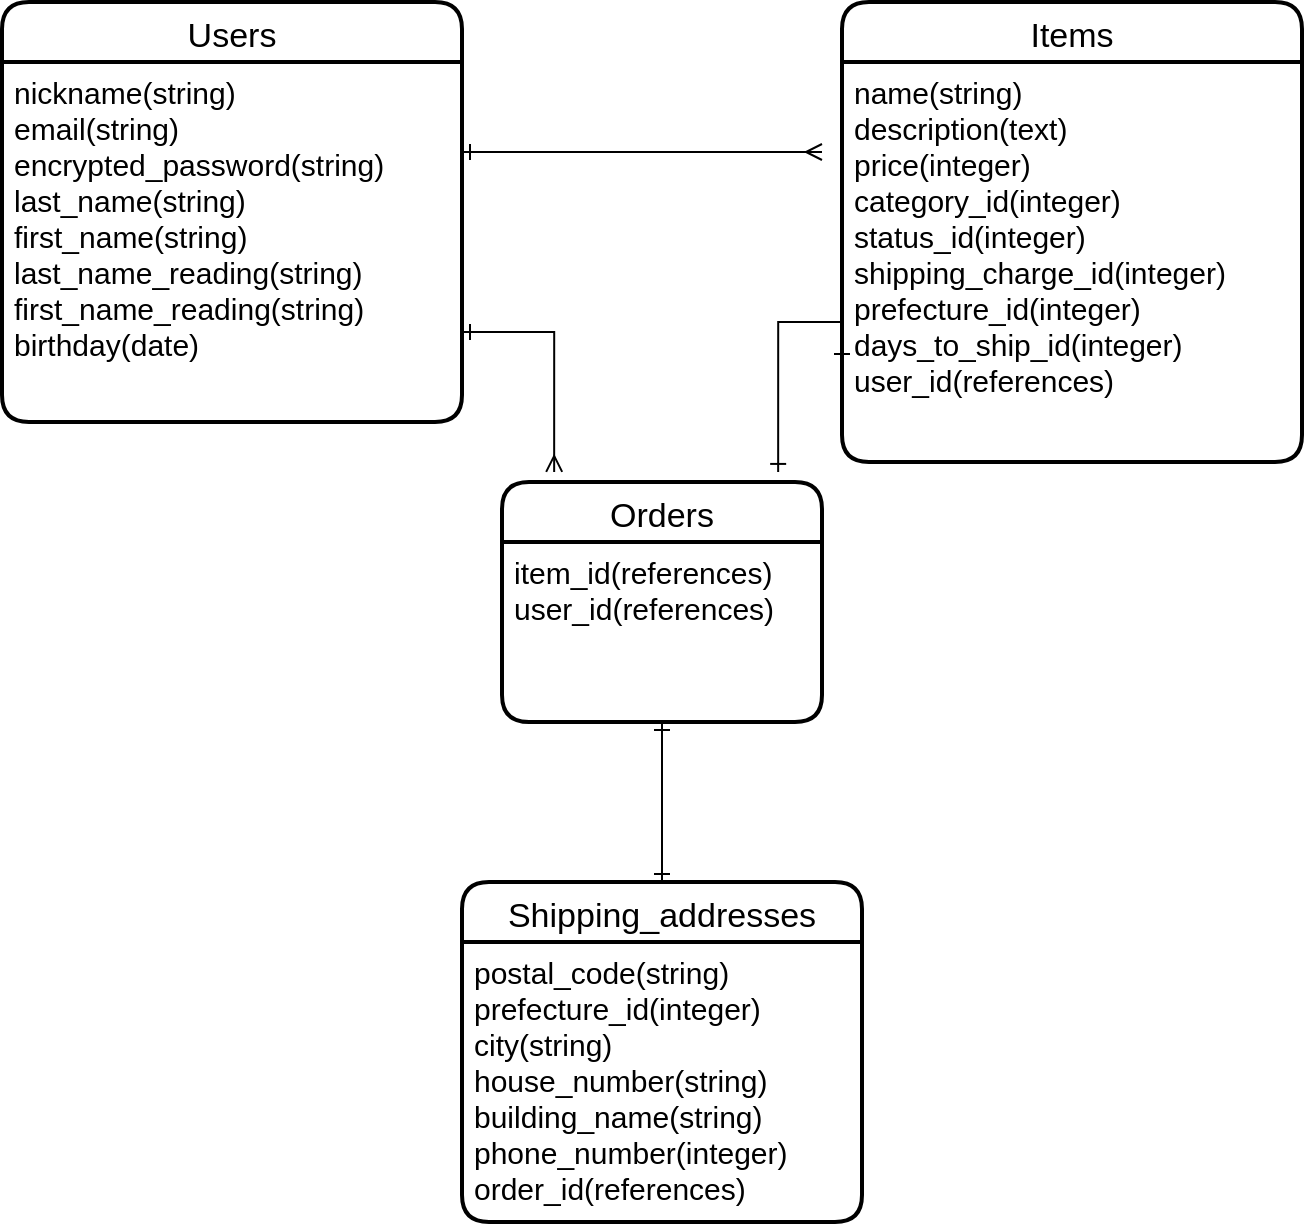 <mxfile>
    <diagram id="Vw5IY58curC4AFAIYgia" name="ページ1">
        <mxGraphModel dx="728" dy="680" grid="1" gridSize="10" guides="1" tooltips="1" connect="1" arrows="1" fold="1" page="1" pageScale="1" pageWidth="827" pageHeight="1169" math="0" shadow="0">
            <root>
                <mxCell id="0"/>
                <mxCell id="1" parent="0"/>
                <mxCell id="31" value="Users" style="swimlane;childLayout=stackLayout;horizontal=1;startSize=30;horizontalStack=0;rounded=1;fontSize=17;fontStyle=0;strokeWidth=2;resizeParent=0;resizeLast=1;shadow=0;dashed=0;align=center;" vertex="1" parent="1">
                    <mxGeometry x="20" y="10" width="230" height="210" as="geometry"/>
                </mxCell>
                <mxCell id="32" value="nickname(string)&#10;email(string)&#10;encrypted_password(string)&#10;last_name(string)&#10;first_name(string)&#10;last_name_reading(string)&#10;first_name_reading(string)&#10;birthday(date)" style="align=left;strokeColor=none;fillColor=none;spacingLeft=4;fontSize=15;verticalAlign=top;resizable=0;rotatable=0;part=1;" vertex="1" parent="31">
                    <mxGeometry y="30" width="230" height="180" as="geometry"/>
                </mxCell>
                <mxCell id="33" value="Items" style="swimlane;childLayout=stackLayout;horizontal=1;startSize=30;horizontalStack=0;rounded=1;fontSize=17;fontStyle=0;strokeWidth=2;resizeParent=0;resizeLast=1;shadow=0;dashed=0;align=center;" vertex="1" parent="1">
                    <mxGeometry x="440" y="10" width="230" height="230" as="geometry"/>
                </mxCell>
                <mxCell id="34" value="name(string)&#10;description(text)&#10;price(integer)&#10;category_id(integer)&#10;status_id(integer)&#10;shipping_charge_id(integer)&#10;prefecture_id(integer)&#10;days_to_ship_id(integer)&#10;user_id(references)" style="align=left;strokeColor=none;fillColor=none;spacingLeft=4;fontSize=15;verticalAlign=top;resizable=0;rotatable=0;part=1;" vertex="1" parent="33">
                    <mxGeometry y="30" width="230" height="200" as="geometry"/>
                </mxCell>
                <mxCell id="35" value="Orders" style="swimlane;childLayout=stackLayout;horizontal=1;startSize=30;horizontalStack=0;rounded=1;fontSize=17;fontStyle=0;strokeWidth=2;resizeParent=0;resizeLast=1;shadow=0;dashed=0;align=center;" vertex="1" parent="1">
                    <mxGeometry x="270" y="250" width="160" height="120" as="geometry"/>
                </mxCell>
                <mxCell id="36" value="item_id(references)&#10;user_id(references)" style="align=left;strokeColor=none;fillColor=none;spacingLeft=4;fontSize=15;verticalAlign=top;resizable=0;rotatable=0;part=1;" vertex="1" parent="35">
                    <mxGeometry y="30" width="160" height="90" as="geometry"/>
                </mxCell>
                <mxCell id="37" value="Shipping_addresses" style="swimlane;childLayout=stackLayout;horizontal=1;startSize=30;horizontalStack=0;rounded=1;fontSize=17;fontStyle=0;strokeWidth=2;resizeParent=0;resizeLast=1;shadow=0;dashed=0;align=center;" vertex="1" parent="1">
                    <mxGeometry x="250" y="450" width="200" height="170" as="geometry"/>
                </mxCell>
                <mxCell id="38" value="postal_code(string)&#10;prefecture_id(integer)&#10;city(string)&#10;house_number(string)&#10;building_name(string)&#10;phone_number(integer)&#10;order_id(references)" style="align=left;strokeColor=none;fillColor=none;spacingLeft=4;fontSize=15;verticalAlign=top;resizable=0;rotatable=0;part=1;" vertex="1" parent="37">
                    <mxGeometry y="30" width="200" height="140" as="geometry"/>
                </mxCell>
                <mxCell id="39" style="edgeStyle=orthogonalEdgeStyle;rounded=0;orthogonalLoop=1;jettySize=auto;html=1;exitX=1;exitY=0.75;exitDx=0;exitDy=0;entryX=0.163;entryY=-0.042;entryDx=0;entryDy=0;entryPerimeter=0;startArrow=ERone;startFill=0;endArrow=ERmany;endFill=0;fontSize=15;" edge="1" parent="1" source="32" target="35">
                    <mxGeometry relative="1" as="geometry"/>
                </mxCell>
                <mxCell id="40" style="edgeStyle=orthogonalEdgeStyle;rounded=0;orthogonalLoop=1;jettySize=auto;html=1;exitX=0;exitY=0.75;exitDx=0;exitDy=0;entryX=0.863;entryY=-0.042;entryDx=0;entryDy=0;entryPerimeter=0;startArrow=ERone;startFill=0;endArrow=ERone;endFill=0;fontSize=15;" edge="1" parent="1" source="34" target="35">
                    <mxGeometry relative="1" as="geometry">
                        <Array as="points">
                            <mxPoint x="440" y="170"/>
                            <mxPoint x="408" y="170"/>
                        </Array>
                    </mxGeometry>
                </mxCell>
                <mxCell id="41" style="edgeStyle=orthogonalEdgeStyle;rounded=0;orthogonalLoop=1;jettySize=auto;html=1;exitX=1;exitY=0.25;exitDx=0;exitDy=0;startArrow=ERone;startFill=0;endArrow=ERmany;endFill=0;fontSize=15;" edge="1" parent="1" source="32">
                    <mxGeometry relative="1" as="geometry">
                        <mxPoint x="430" y="85" as="targetPoint"/>
                    </mxGeometry>
                </mxCell>
                <mxCell id="43" style="edgeStyle=orthogonalEdgeStyle;rounded=0;orthogonalLoop=1;jettySize=auto;html=1;exitX=0.5;exitY=1;exitDx=0;exitDy=0;entryX=0.5;entryY=0;entryDx=0;entryDy=0;startArrow=ERone;startFill=0;endArrow=ERone;endFill=0;fontSize=15;" edge="1" parent="1" source="36" target="37">
                    <mxGeometry relative="1" as="geometry"/>
                </mxCell>
            </root>
        </mxGraphModel>
    </diagram>
</mxfile>